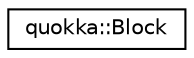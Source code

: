 digraph "Graphical Class Hierarchy"
{
 // LATEX_PDF_SIZE
  edge [fontname="Helvetica",fontsize="10",labelfontname="Helvetica",labelfontsize="10"];
  node [fontname="Helvetica",fontsize="10",shape=record];
  rankdir="LR";
  Node0 [label="quokka::Block",height=0.2,width=0.4,color="black", fillcolor="white", style="filled",URL="$classquokka_1_1Block.html",tooltip=" "];
}
